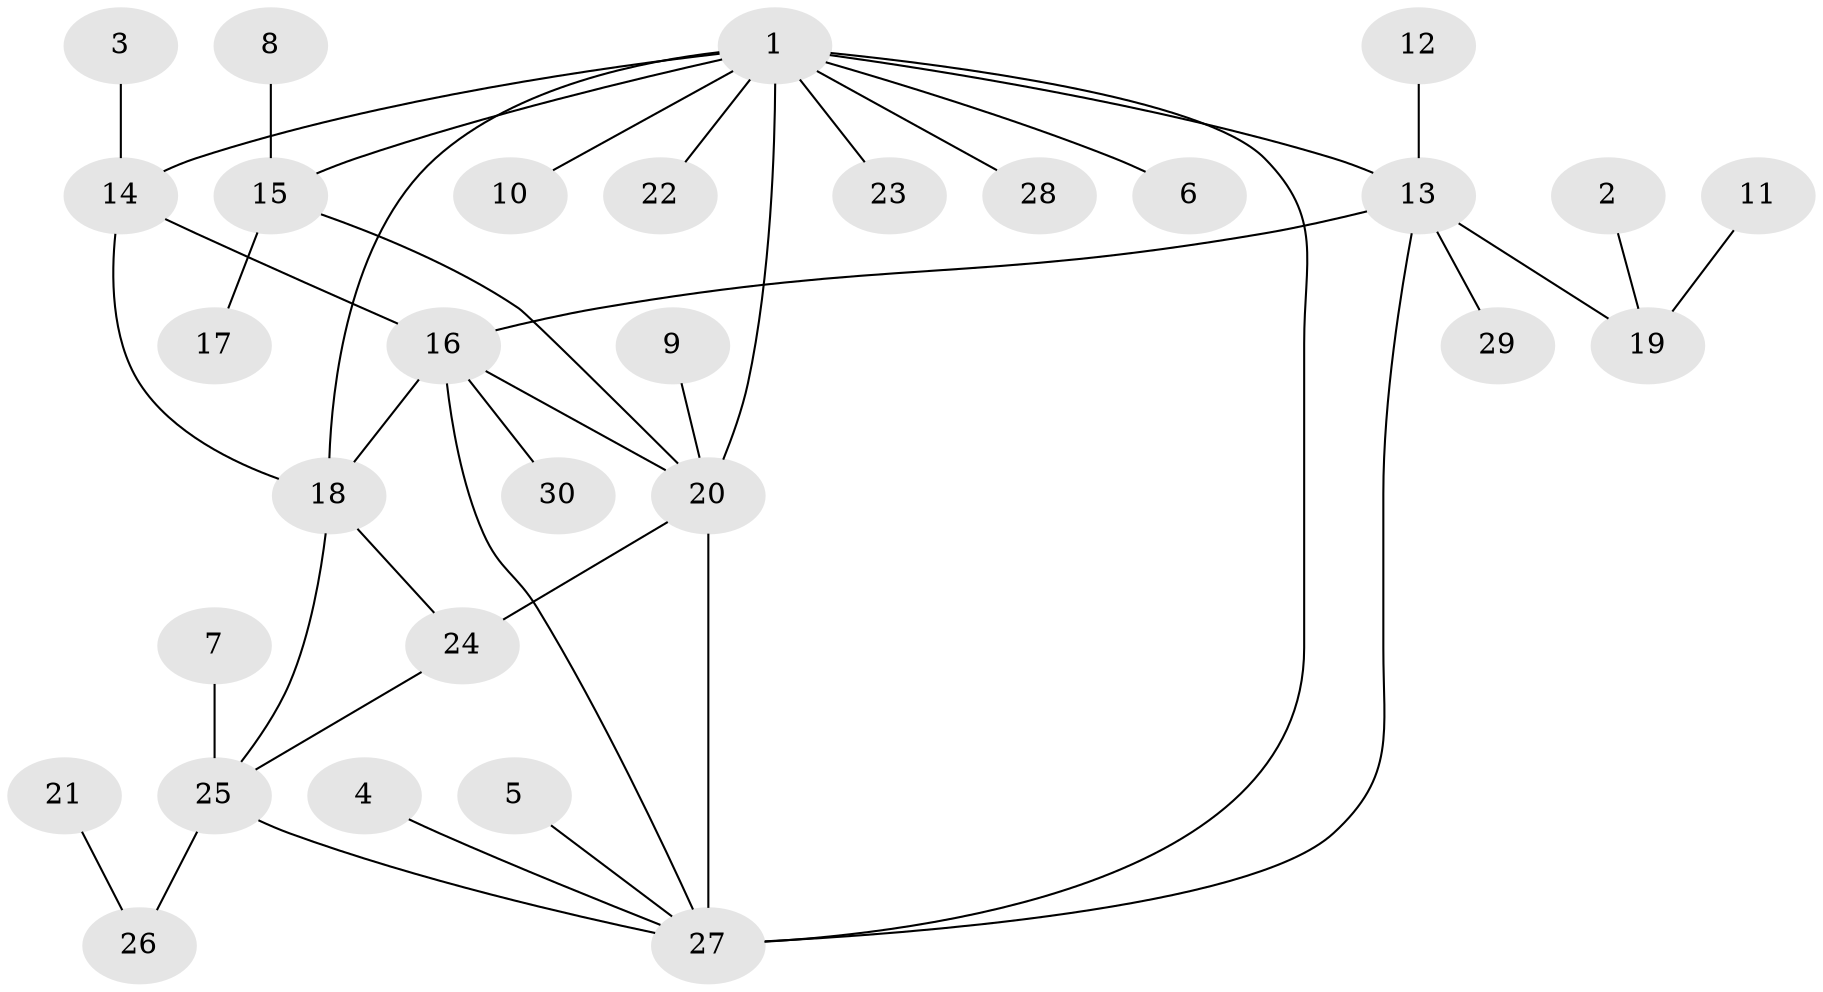 // original degree distribution, {12: 0.016666666666666666, 3: 0.05, 4: 0.05, 9: 0.016666666666666666, 2: 0.2, 8: 0.016666666666666666, 7: 0.03333333333333333, 6: 0.03333333333333333, 5: 0.03333333333333333, 10: 0.016666666666666666, 1: 0.5333333333333333}
// Generated by graph-tools (version 1.1) at 2025/26/03/09/25 03:26:36]
// undirected, 30 vertices, 40 edges
graph export_dot {
graph [start="1"]
  node [color=gray90,style=filled];
  1;
  2;
  3;
  4;
  5;
  6;
  7;
  8;
  9;
  10;
  11;
  12;
  13;
  14;
  15;
  16;
  17;
  18;
  19;
  20;
  21;
  22;
  23;
  24;
  25;
  26;
  27;
  28;
  29;
  30;
  1 -- 6 [weight=1.0];
  1 -- 10 [weight=1.0];
  1 -- 13 [weight=1.0];
  1 -- 14 [weight=1.0];
  1 -- 15 [weight=2.0];
  1 -- 18 [weight=1.0];
  1 -- 20 [weight=2.0];
  1 -- 22 [weight=1.0];
  1 -- 23 [weight=1.0];
  1 -- 27 [weight=1.0];
  1 -- 28 [weight=1.0];
  2 -- 19 [weight=1.0];
  3 -- 14 [weight=1.0];
  4 -- 27 [weight=1.0];
  5 -- 27 [weight=1.0];
  7 -- 25 [weight=1.0];
  8 -- 15 [weight=1.0];
  9 -- 20 [weight=1.0];
  11 -- 19 [weight=1.0];
  12 -- 13 [weight=1.0];
  13 -- 16 [weight=1.0];
  13 -- 19 [weight=1.0];
  13 -- 27 [weight=2.0];
  13 -- 29 [weight=1.0];
  14 -- 16 [weight=1.0];
  14 -- 18 [weight=1.0];
  15 -- 17 [weight=1.0];
  15 -- 20 [weight=1.0];
  16 -- 18 [weight=1.0];
  16 -- 20 [weight=1.0];
  16 -- 27 [weight=1.0];
  16 -- 30 [weight=1.0];
  18 -- 24 [weight=1.0];
  18 -- 25 [weight=1.0];
  20 -- 24 [weight=2.0];
  20 -- 27 [weight=2.0];
  21 -- 26 [weight=1.0];
  24 -- 25 [weight=1.0];
  25 -- 26 [weight=1.0];
  25 -- 27 [weight=1.0];
}

